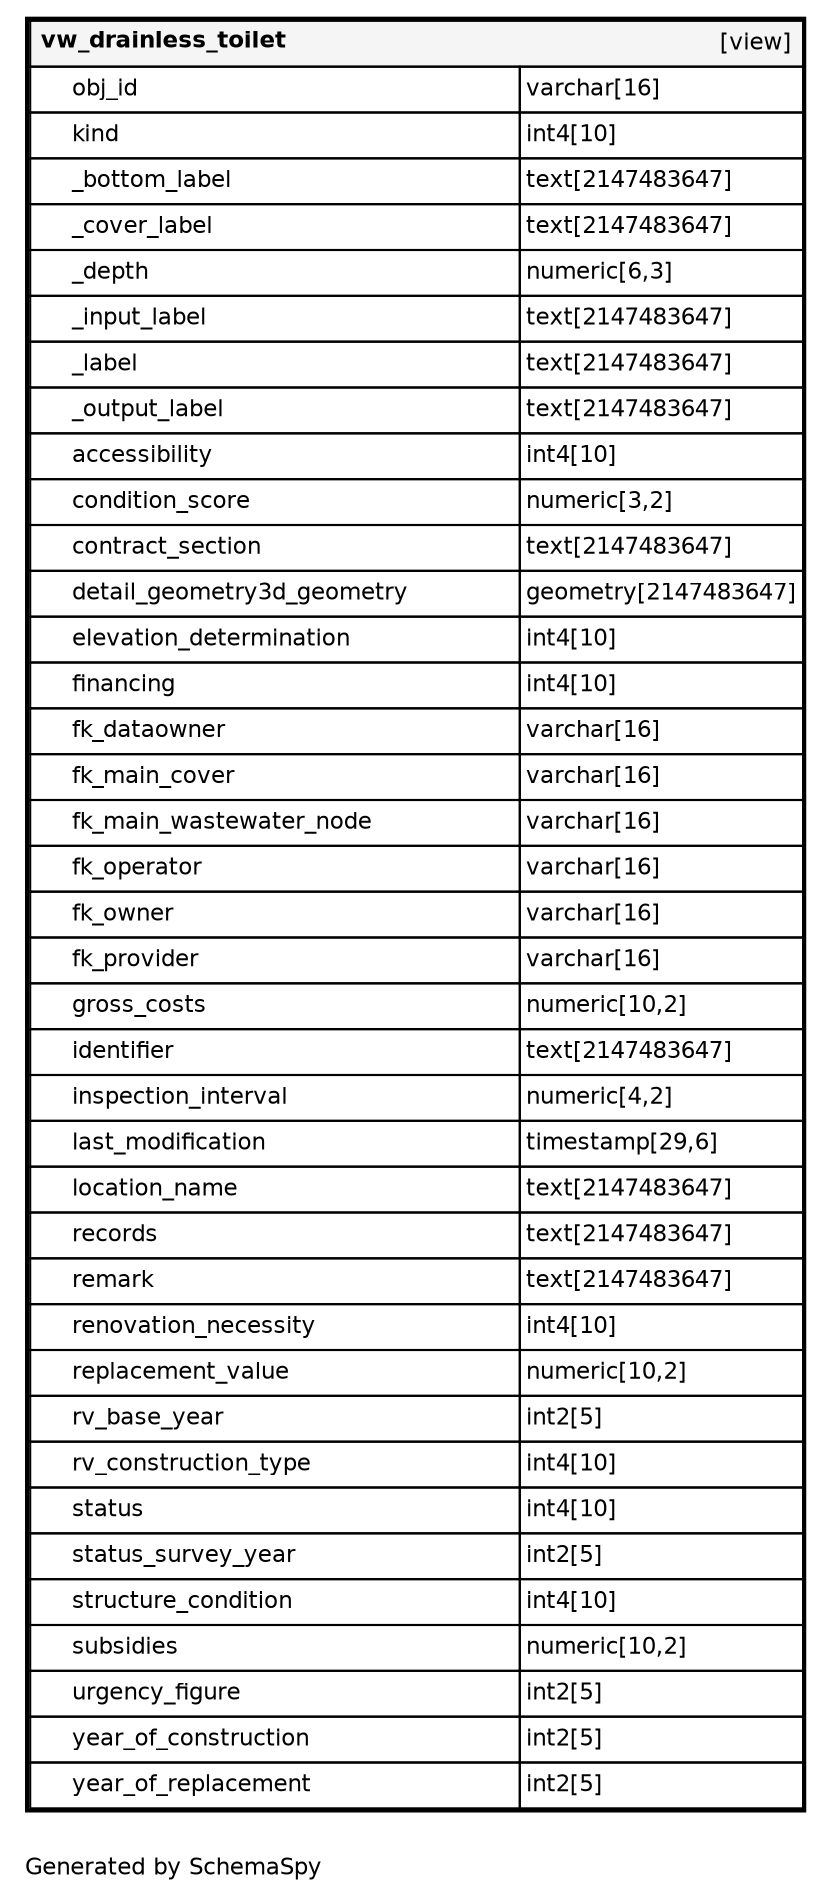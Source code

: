 digraph "oneDegreeRelationshipsDiagram" {
  graph [    rankdir="RL"    bgcolor="#ffffff"    label="\nGenerated by SchemaSpy"    labeljust="l"    nodesep="0.18"    ranksep="0.46"    fontname="Helvetica"    fontsize="11"    packmode="graph"  ];  node [    fontname="Helvetica"    fontsize="11"    shape="plaintext"  ];  edge [    arrowsize="0.8"  ];
  "vw_drainless_toilet" [
   label=<
    <TABLE BORDER="2" CELLBORDER="1" CELLSPACING="0" BGCOLOR="#ffffff">
      <TR><TD COLSPAN="4"  BGCOLOR="#f5f5f5"><TABLE BORDER="0" CELLSPACING="0"><TR><TD ALIGN="LEFT" FIXEDSIZE="TRUE" WIDTH="139" HEIGHT="16"><B>vw_drainless_toilet</B></TD><TD ALIGN="RIGHT">[view]</TD></TR></TABLE></TD></TR>
      <TR><TD PORT="obj_id" COLSPAN="2" ALIGN="LEFT"><TABLE BORDER="0" CELLSPACING="0" ALIGN="LEFT"><TR ALIGN="LEFT"><TD ALIGN="LEFT" FIXEDSIZE="TRUE" WIDTH="15" HEIGHT="16"></TD><TD ALIGN="LEFT" FIXEDSIZE="TRUE" WIDTH="214" HEIGHT="16">obj_id</TD></TR></TABLE></TD><TD PORT="obj_id.type" ALIGN="LEFT">varchar[16]</TD></TR>
      <TR><TD PORT="kind" COLSPAN="2" ALIGN="LEFT"><TABLE BORDER="0" CELLSPACING="0" ALIGN="LEFT"><TR ALIGN="LEFT"><TD ALIGN="LEFT" FIXEDSIZE="TRUE" WIDTH="15" HEIGHT="16"></TD><TD ALIGN="LEFT" FIXEDSIZE="TRUE" WIDTH="214" HEIGHT="16">kind</TD></TR></TABLE></TD><TD PORT="kind.type" ALIGN="LEFT">int4[10]</TD></TR>
      <TR><TD PORT="_bottom_label" COLSPAN="2" ALIGN="LEFT"><TABLE BORDER="0" CELLSPACING="0" ALIGN="LEFT"><TR ALIGN="LEFT"><TD ALIGN="LEFT" FIXEDSIZE="TRUE" WIDTH="15" HEIGHT="16"></TD><TD ALIGN="LEFT" FIXEDSIZE="TRUE" WIDTH="214" HEIGHT="16">_bottom_label</TD></TR></TABLE></TD><TD PORT="_bottom_label.type" ALIGN="LEFT">text[2147483647]</TD></TR>
      <TR><TD PORT="_cover_label" COLSPAN="2" ALIGN="LEFT"><TABLE BORDER="0" CELLSPACING="0" ALIGN="LEFT"><TR ALIGN="LEFT"><TD ALIGN="LEFT" FIXEDSIZE="TRUE" WIDTH="15" HEIGHT="16"></TD><TD ALIGN="LEFT" FIXEDSIZE="TRUE" WIDTH="214" HEIGHT="16">_cover_label</TD></TR></TABLE></TD><TD PORT="_cover_label.type" ALIGN="LEFT">text[2147483647]</TD></TR>
      <TR><TD PORT="_depth" COLSPAN="2" ALIGN="LEFT"><TABLE BORDER="0" CELLSPACING="0" ALIGN="LEFT"><TR ALIGN="LEFT"><TD ALIGN="LEFT" FIXEDSIZE="TRUE" WIDTH="15" HEIGHT="16"></TD><TD ALIGN="LEFT" FIXEDSIZE="TRUE" WIDTH="214" HEIGHT="16">_depth</TD></TR></TABLE></TD><TD PORT="_depth.type" ALIGN="LEFT">numeric[6,3]</TD></TR>
      <TR><TD PORT="_input_label" COLSPAN="2" ALIGN="LEFT"><TABLE BORDER="0" CELLSPACING="0" ALIGN="LEFT"><TR ALIGN="LEFT"><TD ALIGN="LEFT" FIXEDSIZE="TRUE" WIDTH="15" HEIGHT="16"></TD><TD ALIGN="LEFT" FIXEDSIZE="TRUE" WIDTH="214" HEIGHT="16">_input_label</TD></TR></TABLE></TD><TD PORT="_input_label.type" ALIGN="LEFT">text[2147483647]</TD></TR>
      <TR><TD PORT="_label" COLSPAN="2" ALIGN="LEFT"><TABLE BORDER="0" CELLSPACING="0" ALIGN="LEFT"><TR ALIGN="LEFT"><TD ALIGN="LEFT" FIXEDSIZE="TRUE" WIDTH="15" HEIGHT="16"></TD><TD ALIGN="LEFT" FIXEDSIZE="TRUE" WIDTH="214" HEIGHT="16">_label</TD></TR></TABLE></TD><TD PORT="_label.type" ALIGN="LEFT">text[2147483647]</TD></TR>
      <TR><TD PORT="_output_label" COLSPAN="2" ALIGN="LEFT"><TABLE BORDER="0" CELLSPACING="0" ALIGN="LEFT"><TR ALIGN="LEFT"><TD ALIGN="LEFT" FIXEDSIZE="TRUE" WIDTH="15" HEIGHT="16"></TD><TD ALIGN="LEFT" FIXEDSIZE="TRUE" WIDTH="214" HEIGHT="16">_output_label</TD></TR></TABLE></TD><TD PORT="_output_label.type" ALIGN="LEFT">text[2147483647]</TD></TR>
      <TR><TD PORT="accessibility" COLSPAN="2" ALIGN="LEFT"><TABLE BORDER="0" CELLSPACING="0" ALIGN="LEFT"><TR ALIGN="LEFT"><TD ALIGN="LEFT" FIXEDSIZE="TRUE" WIDTH="15" HEIGHT="16"></TD><TD ALIGN="LEFT" FIXEDSIZE="TRUE" WIDTH="214" HEIGHT="16">accessibility</TD></TR></TABLE></TD><TD PORT="accessibility.type" ALIGN="LEFT">int4[10]</TD></TR>
      <TR><TD PORT="condition_score" COLSPAN="2" ALIGN="LEFT"><TABLE BORDER="0" CELLSPACING="0" ALIGN="LEFT"><TR ALIGN="LEFT"><TD ALIGN="LEFT" FIXEDSIZE="TRUE" WIDTH="15" HEIGHT="16"></TD><TD ALIGN="LEFT" FIXEDSIZE="TRUE" WIDTH="214" HEIGHT="16">condition_score</TD></TR></TABLE></TD><TD PORT="condition_score.type" ALIGN="LEFT">numeric[3,2]</TD></TR>
      <TR><TD PORT="contract_section" COLSPAN="2" ALIGN="LEFT"><TABLE BORDER="0" CELLSPACING="0" ALIGN="LEFT"><TR ALIGN="LEFT"><TD ALIGN="LEFT" FIXEDSIZE="TRUE" WIDTH="15" HEIGHT="16"></TD><TD ALIGN="LEFT" FIXEDSIZE="TRUE" WIDTH="214" HEIGHT="16">contract_section</TD></TR></TABLE></TD><TD PORT="contract_section.type" ALIGN="LEFT">text[2147483647]</TD></TR>
      <TR><TD PORT="detail_geometry3d_geometry" COLSPAN="2" ALIGN="LEFT"><TABLE BORDER="0" CELLSPACING="0" ALIGN="LEFT"><TR ALIGN="LEFT"><TD ALIGN="LEFT" FIXEDSIZE="TRUE" WIDTH="15" HEIGHT="16"></TD><TD ALIGN="LEFT" FIXEDSIZE="TRUE" WIDTH="214" HEIGHT="16">detail_geometry3d_geometry</TD></TR></TABLE></TD><TD PORT="detail_geometry3d_geometry.type" ALIGN="LEFT">geometry[2147483647]</TD></TR>
      <TR><TD PORT="elevation_determination" COLSPAN="2" ALIGN="LEFT"><TABLE BORDER="0" CELLSPACING="0" ALIGN="LEFT"><TR ALIGN="LEFT"><TD ALIGN="LEFT" FIXEDSIZE="TRUE" WIDTH="15" HEIGHT="16"></TD><TD ALIGN="LEFT" FIXEDSIZE="TRUE" WIDTH="214" HEIGHT="16">elevation_determination</TD></TR></TABLE></TD><TD PORT="elevation_determination.type" ALIGN="LEFT">int4[10]</TD></TR>
      <TR><TD PORT="financing" COLSPAN="2" ALIGN="LEFT"><TABLE BORDER="0" CELLSPACING="0" ALIGN="LEFT"><TR ALIGN="LEFT"><TD ALIGN="LEFT" FIXEDSIZE="TRUE" WIDTH="15" HEIGHT="16"></TD><TD ALIGN="LEFT" FIXEDSIZE="TRUE" WIDTH="214" HEIGHT="16">financing</TD></TR></TABLE></TD><TD PORT="financing.type" ALIGN="LEFT">int4[10]</TD></TR>
      <TR><TD PORT="fk_dataowner" COLSPAN="2" ALIGN="LEFT"><TABLE BORDER="0" CELLSPACING="0" ALIGN="LEFT"><TR ALIGN="LEFT"><TD ALIGN="LEFT" FIXEDSIZE="TRUE" WIDTH="15" HEIGHT="16"></TD><TD ALIGN="LEFT" FIXEDSIZE="TRUE" WIDTH="214" HEIGHT="16">fk_dataowner</TD></TR></TABLE></TD><TD PORT="fk_dataowner.type" ALIGN="LEFT">varchar[16]</TD></TR>
      <TR><TD PORT="fk_main_cover" COLSPAN="2" ALIGN="LEFT"><TABLE BORDER="0" CELLSPACING="0" ALIGN="LEFT"><TR ALIGN="LEFT"><TD ALIGN="LEFT" FIXEDSIZE="TRUE" WIDTH="15" HEIGHT="16"></TD><TD ALIGN="LEFT" FIXEDSIZE="TRUE" WIDTH="214" HEIGHT="16">fk_main_cover</TD></TR></TABLE></TD><TD PORT="fk_main_cover.type" ALIGN="LEFT">varchar[16]</TD></TR>
      <TR><TD PORT="fk_main_wastewater_node" COLSPAN="2" ALIGN="LEFT"><TABLE BORDER="0" CELLSPACING="0" ALIGN="LEFT"><TR ALIGN="LEFT"><TD ALIGN="LEFT" FIXEDSIZE="TRUE" WIDTH="15" HEIGHT="16"></TD><TD ALIGN="LEFT" FIXEDSIZE="TRUE" WIDTH="214" HEIGHT="16">fk_main_wastewater_node</TD></TR></TABLE></TD><TD PORT="fk_main_wastewater_node.type" ALIGN="LEFT">varchar[16]</TD></TR>
      <TR><TD PORT="fk_operator" COLSPAN="2" ALIGN="LEFT"><TABLE BORDER="0" CELLSPACING="0" ALIGN="LEFT"><TR ALIGN="LEFT"><TD ALIGN="LEFT" FIXEDSIZE="TRUE" WIDTH="15" HEIGHT="16"></TD><TD ALIGN="LEFT" FIXEDSIZE="TRUE" WIDTH="214" HEIGHT="16">fk_operator</TD></TR></TABLE></TD><TD PORT="fk_operator.type" ALIGN="LEFT">varchar[16]</TD></TR>
      <TR><TD PORT="fk_owner" COLSPAN="2" ALIGN="LEFT"><TABLE BORDER="0" CELLSPACING="0" ALIGN="LEFT"><TR ALIGN="LEFT"><TD ALIGN="LEFT" FIXEDSIZE="TRUE" WIDTH="15" HEIGHT="16"></TD><TD ALIGN="LEFT" FIXEDSIZE="TRUE" WIDTH="214" HEIGHT="16">fk_owner</TD></TR></TABLE></TD><TD PORT="fk_owner.type" ALIGN="LEFT">varchar[16]</TD></TR>
      <TR><TD PORT="fk_provider" COLSPAN="2" ALIGN="LEFT"><TABLE BORDER="0" CELLSPACING="0" ALIGN="LEFT"><TR ALIGN="LEFT"><TD ALIGN="LEFT" FIXEDSIZE="TRUE" WIDTH="15" HEIGHT="16"></TD><TD ALIGN="LEFT" FIXEDSIZE="TRUE" WIDTH="214" HEIGHT="16">fk_provider</TD></TR></TABLE></TD><TD PORT="fk_provider.type" ALIGN="LEFT">varchar[16]</TD></TR>
      <TR><TD PORT="gross_costs" COLSPAN="2" ALIGN="LEFT"><TABLE BORDER="0" CELLSPACING="0" ALIGN="LEFT"><TR ALIGN="LEFT"><TD ALIGN="LEFT" FIXEDSIZE="TRUE" WIDTH="15" HEIGHT="16"></TD><TD ALIGN="LEFT" FIXEDSIZE="TRUE" WIDTH="214" HEIGHT="16">gross_costs</TD></TR></TABLE></TD><TD PORT="gross_costs.type" ALIGN="LEFT">numeric[10,2]</TD></TR>
      <TR><TD PORT="identifier" COLSPAN="2" ALIGN="LEFT"><TABLE BORDER="0" CELLSPACING="0" ALIGN="LEFT"><TR ALIGN="LEFT"><TD ALIGN="LEFT" FIXEDSIZE="TRUE" WIDTH="15" HEIGHT="16"></TD><TD ALIGN="LEFT" FIXEDSIZE="TRUE" WIDTH="214" HEIGHT="16">identifier</TD></TR></TABLE></TD><TD PORT="identifier.type" ALIGN="LEFT">text[2147483647]</TD></TR>
      <TR><TD PORT="inspection_interval" COLSPAN="2" ALIGN="LEFT"><TABLE BORDER="0" CELLSPACING="0" ALIGN="LEFT"><TR ALIGN="LEFT"><TD ALIGN="LEFT" FIXEDSIZE="TRUE" WIDTH="15" HEIGHT="16"></TD><TD ALIGN="LEFT" FIXEDSIZE="TRUE" WIDTH="214" HEIGHT="16">inspection_interval</TD></TR></TABLE></TD><TD PORT="inspection_interval.type" ALIGN="LEFT">numeric[4,2]</TD></TR>
      <TR><TD PORT="last_modification" COLSPAN="2" ALIGN="LEFT"><TABLE BORDER="0" CELLSPACING="0" ALIGN="LEFT"><TR ALIGN="LEFT"><TD ALIGN="LEFT" FIXEDSIZE="TRUE" WIDTH="15" HEIGHT="16"></TD><TD ALIGN="LEFT" FIXEDSIZE="TRUE" WIDTH="214" HEIGHT="16">last_modification</TD></TR></TABLE></TD><TD PORT="last_modification.type" ALIGN="LEFT">timestamp[29,6]</TD></TR>
      <TR><TD PORT="location_name" COLSPAN="2" ALIGN="LEFT"><TABLE BORDER="0" CELLSPACING="0" ALIGN="LEFT"><TR ALIGN="LEFT"><TD ALIGN="LEFT" FIXEDSIZE="TRUE" WIDTH="15" HEIGHT="16"></TD><TD ALIGN="LEFT" FIXEDSIZE="TRUE" WIDTH="214" HEIGHT="16">location_name</TD></TR></TABLE></TD><TD PORT="location_name.type" ALIGN="LEFT">text[2147483647]</TD></TR>
      <TR><TD PORT="records" COLSPAN="2" ALIGN="LEFT"><TABLE BORDER="0" CELLSPACING="0" ALIGN="LEFT"><TR ALIGN="LEFT"><TD ALIGN="LEFT" FIXEDSIZE="TRUE" WIDTH="15" HEIGHT="16"></TD><TD ALIGN="LEFT" FIXEDSIZE="TRUE" WIDTH="214" HEIGHT="16">records</TD></TR></TABLE></TD><TD PORT="records.type" ALIGN="LEFT">text[2147483647]</TD></TR>
      <TR><TD PORT="remark" COLSPAN="2" ALIGN="LEFT"><TABLE BORDER="0" CELLSPACING="0" ALIGN="LEFT"><TR ALIGN="LEFT"><TD ALIGN="LEFT" FIXEDSIZE="TRUE" WIDTH="15" HEIGHT="16"></TD><TD ALIGN="LEFT" FIXEDSIZE="TRUE" WIDTH="214" HEIGHT="16">remark</TD></TR></TABLE></TD><TD PORT="remark.type" ALIGN="LEFT">text[2147483647]</TD></TR>
      <TR><TD PORT="renovation_necessity" COLSPAN="2" ALIGN="LEFT"><TABLE BORDER="0" CELLSPACING="0" ALIGN="LEFT"><TR ALIGN="LEFT"><TD ALIGN="LEFT" FIXEDSIZE="TRUE" WIDTH="15" HEIGHT="16"></TD><TD ALIGN="LEFT" FIXEDSIZE="TRUE" WIDTH="214" HEIGHT="16">renovation_necessity</TD></TR></TABLE></TD><TD PORT="renovation_necessity.type" ALIGN="LEFT">int4[10]</TD></TR>
      <TR><TD PORT="replacement_value" COLSPAN="2" ALIGN="LEFT"><TABLE BORDER="0" CELLSPACING="0" ALIGN="LEFT"><TR ALIGN="LEFT"><TD ALIGN="LEFT" FIXEDSIZE="TRUE" WIDTH="15" HEIGHT="16"></TD><TD ALIGN="LEFT" FIXEDSIZE="TRUE" WIDTH="214" HEIGHT="16">replacement_value</TD></TR></TABLE></TD><TD PORT="replacement_value.type" ALIGN="LEFT">numeric[10,2]</TD></TR>
      <TR><TD PORT="rv_base_year" COLSPAN="2" ALIGN="LEFT"><TABLE BORDER="0" CELLSPACING="0" ALIGN="LEFT"><TR ALIGN="LEFT"><TD ALIGN="LEFT" FIXEDSIZE="TRUE" WIDTH="15" HEIGHT="16"></TD><TD ALIGN="LEFT" FIXEDSIZE="TRUE" WIDTH="214" HEIGHT="16">rv_base_year</TD></TR></TABLE></TD><TD PORT="rv_base_year.type" ALIGN="LEFT">int2[5]</TD></TR>
      <TR><TD PORT="rv_construction_type" COLSPAN="2" ALIGN="LEFT"><TABLE BORDER="0" CELLSPACING="0" ALIGN="LEFT"><TR ALIGN="LEFT"><TD ALIGN="LEFT" FIXEDSIZE="TRUE" WIDTH="15" HEIGHT="16"></TD><TD ALIGN="LEFT" FIXEDSIZE="TRUE" WIDTH="214" HEIGHT="16">rv_construction_type</TD></TR></TABLE></TD><TD PORT="rv_construction_type.type" ALIGN="LEFT">int4[10]</TD></TR>
      <TR><TD PORT="status" COLSPAN="2" ALIGN="LEFT"><TABLE BORDER="0" CELLSPACING="0" ALIGN="LEFT"><TR ALIGN="LEFT"><TD ALIGN="LEFT" FIXEDSIZE="TRUE" WIDTH="15" HEIGHT="16"></TD><TD ALIGN="LEFT" FIXEDSIZE="TRUE" WIDTH="214" HEIGHT="16">status</TD></TR></TABLE></TD><TD PORT="status.type" ALIGN="LEFT">int4[10]</TD></TR>
      <TR><TD PORT="status_survey_year" COLSPAN="2" ALIGN="LEFT"><TABLE BORDER="0" CELLSPACING="0" ALIGN="LEFT"><TR ALIGN="LEFT"><TD ALIGN="LEFT" FIXEDSIZE="TRUE" WIDTH="15" HEIGHT="16"></TD><TD ALIGN="LEFT" FIXEDSIZE="TRUE" WIDTH="214" HEIGHT="16">status_survey_year</TD></TR></TABLE></TD><TD PORT="status_survey_year.type" ALIGN="LEFT">int2[5]</TD></TR>
      <TR><TD PORT="structure_condition" COLSPAN="2" ALIGN="LEFT"><TABLE BORDER="0" CELLSPACING="0" ALIGN="LEFT"><TR ALIGN="LEFT"><TD ALIGN="LEFT" FIXEDSIZE="TRUE" WIDTH="15" HEIGHT="16"></TD><TD ALIGN="LEFT" FIXEDSIZE="TRUE" WIDTH="214" HEIGHT="16">structure_condition</TD></TR></TABLE></TD><TD PORT="structure_condition.type" ALIGN="LEFT">int4[10]</TD></TR>
      <TR><TD PORT="subsidies" COLSPAN="2" ALIGN="LEFT"><TABLE BORDER="0" CELLSPACING="0" ALIGN="LEFT"><TR ALIGN="LEFT"><TD ALIGN="LEFT" FIXEDSIZE="TRUE" WIDTH="15" HEIGHT="16"></TD><TD ALIGN="LEFT" FIXEDSIZE="TRUE" WIDTH="214" HEIGHT="16">subsidies</TD></TR></TABLE></TD><TD PORT="subsidies.type" ALIGN="LEFT">numeric[10,2]</TD></TR>
      <TR><TD PORT="urgency_figure" COLSPAN="2" ALIGN="LEFT"><TABLE BORDER="0" CELLSPACING="0" ALIGN="LEFT"><TR ALIGN="LEFT"><TD ALIGN="LEFT" FIXEDSIZE="TRUE" WIDTH="15" HEIGHT="16"></TD><TD ALIGN="LEFT" FIXEDSIZE="TRUE" WIDTH="214" HEIGHT="16">urgency_figure</TD></TR></TABLE></TD><TD PORT="urgency_figure.type" ALIGN="LEFT">int2[5]</TD></TR>
      <TR><TD PORT="year_of_construction" COLSPAN="2" ALIGN="LEFT"><TABLE BORDER="0" CELLSPACING="0" ALIGN="LEFT"><TR ALIGN="LEFT"><TD ALIGN="LEFT" FIXEDSIZE="TRUE" WIDTH="15" HEIGHT="16"></TD><TD ALIGN="LEFT" FIXEDSIZE="TRUE" WIDTH="214" HEIGHT="16">year_of_construction</TD></TR></TABLE></TD><TD PORT="year_of_construction.type" ALIGN="LEFT">int2[5]</TD></TR>
      <TR><TD PORT="year_of_replacement" COLSPAN="2" ALIGN="LEFT"><TABLE BORDER="0" CELLSPACING="0" ALIGN="LEFT"><TR ALIGN="LEFT"><TD ALIGN="LEFT" FIXEDSIZE="TRUE" WIDTH="15" HEIGHT="16"></TD><TD ALIGN="LEFT" FIXEDSIZE="TRUE" WIDTH="214" HEIGHT="16">year_of_replacement</TD></TR></TABLE></TD><TD PORT="year_of_replacement.type" ALIGN="LEFT">int2[5]</TD></TR>
    </TABLE>>
    URL="../../tables/vw_drainless_toilet.html"
    target="_top"
    tooltip="vw_drainless_toilet"
  ];
}
